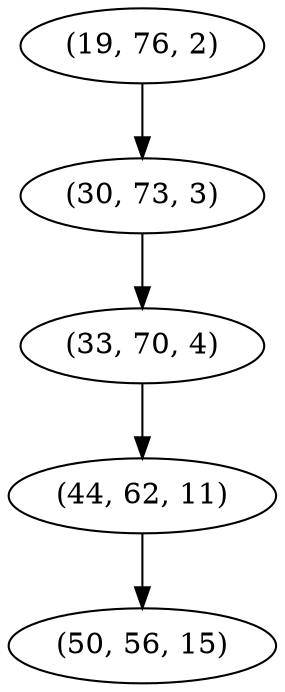 digraph tree {
    "(19, 76, 2)";
    "(30, 73, 3)";
    "(33, 70, 4)";
    "(44, 62, 11)";
    "(50, 56, 15)";
    "(19, 76, 2)" -> "(30, 73, 3)";
    "(30, 73, 3)" -> "(33, 70, 4)";
    "(33, 70, 4)" -> "(44, 62, 11)";
    "(44, 62, 11)" -> "(50, 56, 15)";
}
